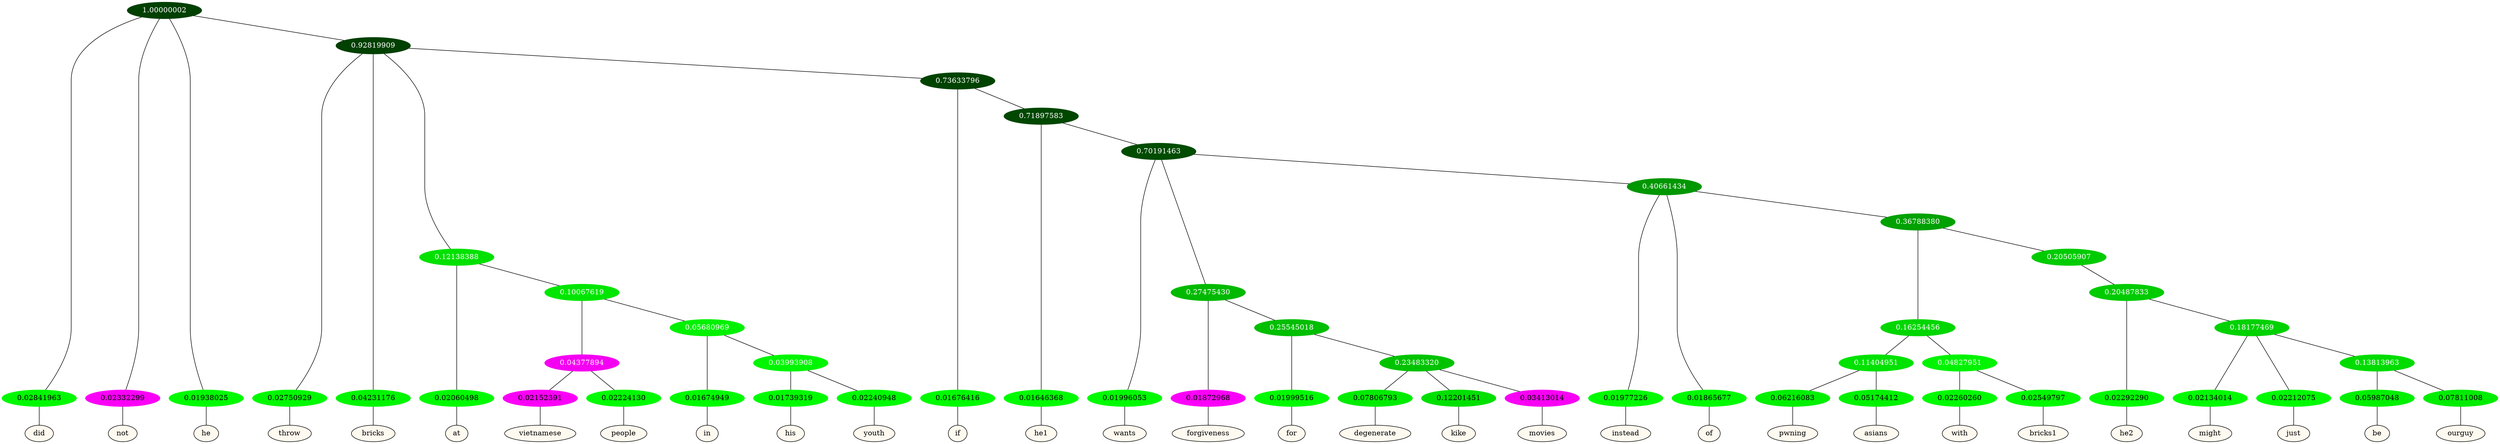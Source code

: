 graph {
	node [format=png height=0.15 nodesep=0.001 ordering=out overlap=prism overlap_scaling=0.01 ranksep=0.001 ratio=0.2 style=filled width=0.15]
	{
		rank=same
		a_w_1 [label=did color=black fillcolor=floralwhite style="filled,solid"]
		a_w_2 [label=not color=black fillcolor=floralwhite style="filled,solid"]
		a_w_3 [label=he color=black fillcolor=floralwhite style="filled,solid"]
		a_w_5 [label=throw color=black fillcolor=floralwhite style="filled,solid"]
		a_w_6 [label=bricks color=black fillcolor=floralwhite style="filled,solid"]
		a_w_9 [label=at color=black fillcolor=floralwhite style="filled,solid"]
		a_w_17 [label=vietnamese color=black fillcolor=floralwhite style="filled,solid"]
		a_w_18 [label=people color=black fillcolor=floralwhite style="filled,solid"]
		a_w_19 [label=in color=black fillcolor=floralwhite style="filled,solid"]
		a_w_24 [label=his color=black fillcolor=floralwhite style="filled,solid"]
		a_w_25 [label=youth color=black fillcolor=floralwhite style="filled,solid"]
		a_w_11 [label=if color=black fillcolor=floralwhite style="filled,solid"]
		a_w_15 [label=he1 color=black fillcolor=floralwhite style="filled,solid"]
		a_w_21 [label=wants color=black fillcolor=floralwhite style="filled,solid"]
		a_w_26 [label=forgiveness color=black fillcolor=floralwhite style="filled,solid"]
		a_w_31 [label=for color=black fillcolor=floralwhite style="filled,solid"]
		a_w_35 [label=degenerate color=black fillcolor=floralwhite style="filled,solid"]
		a_w_36 [label=kike color=black fillcolor=floralwhite style="filled,solid"]
		a_w_37 [label=movies color=black fillcolor=floralwhite style="filled,solid"]
		a_w_28 [label=instead color=black fillcolor=floralwhite style="filled,solid"]
		a_w_29 [label=of color=black fillcolor=floralwhite style="filled,solid"]
		a_w_41 [label=pwning color=black fillcolor=floralwhite style="filled,solid"]
		a_w_42 [label=asians color=black fillcolor=floralwhite style="filled,solid"]
		a_w_43 [label=with color=black fillcolor=floralwhite style="filled,solid"]
		a_w_44 [label=bricks1 color=black fillcolor=floralwhite style="filled,solid"]
		a_w_45 [label=he2 color=black fillcolor=floralwhite style="filled,solid"]
		a_w_47 [label=might color=black fillcolor=floralwhite style="filled,solid"]
		a_w_48 [label=just color=black fillcolor=floralwhite style="filled,solid"]
		a_w_50 [label=be color=black fillcolor=floralwhite style="filled,solid"]
		a_w_51 [label=ourguy color=black fillcolor=floralwhite style="filled,solid"]
	}
	a_n_1 -- a_w_1
	a_n_2 -- a_w_2
	a_n_3 -- a_w_3
	a_n_5 -- a_w_5
	a_n_6 -- a_w_6
	a_n_9 -- a_w_9
	a_n_17 -- a_w_17
	a_n_18 -- a_w_18
	a_n_19 -- a_w_19
	a_n_24 -- a_w_24
	a_n_25 -- a_w_25
	a_n_11 -- a_w_11
	a_n_15 -- a_w_15
	a_n_21 -- a_w_21
	a_n_26 -- a_w_26
	a_n_31 -- a_w_31
	a_n_35 -- a_w_35
	a_n_36 -- a_w_36
	a_n_37 -- a_w_37
	a_n_28 -- a_w_28
	a_n_29 -- a_w_29
	a_n_41 -- a_w_41
	a_n_42 -- a_w_42
	a_n_43 -- a_w_43
	a_n_44 -- a_w_44
	a_n_45 -- a_w_45
	a_n_47 -- a_w_47
	a_n_48 -- a_w_48
	a_n_50 -- a_w_50
	a_n_51 -- a_w_51
	{
		rank=same
		a_n_1 [label=0.02841963 color="0.334 1.000 0.972" fontcolor=black]
		a_n_2 [label=0.02332299 color="0.835 1.000 0.977" fontcolor=black]
		a_n_3 [label=0.01938025 color="0.334 1.000 0.981" fontcolor=black]
		a_n_5 [label=0.02750929 color="0.334 1.000 0.972" fontcolor=black]
		a_n_6 [label=0.04231176 color="0.334 1.000 0.958" fontcolor=black]
		a_n_9 [label=0.02060498 color="0.334 1.000 0.979" fontcolor=black]
		a_n_17 [label=0.02152391 color="0.835 1.000 0.978" fontcolor=black]
		a_n_18 [label=0.02224130 color="0.334 1.000 0.978" fontcolor=black]
		a_n_19 [label=0.01674949 color="0.334 1.000 0.983" fontcolor=black]
		a_n_24 [label=0.01739319 color="0.334 1.000 0.983" fontcolor=black]
		a_n_25 [label=0.02240948 color="0.334 1.000 0.978" fontcolor=black]
		a_n_11 [label=0.01676416 color="0.334 1.000 0.983" fontcolor=black]
		a_n_15 [label=0.01646368 color="0.334 1.000 0.984" fontcolor=black]
		a_n_21 [label=0.01996053 color="0.334 1.000 0.980" fontcolor=black]
		a_n_26 [label=0.01872968 color="0.835 1.000 0.981" fontcolor=black]
		a_n_31 [label=0.01999516 color="0.334 1.000 0.980" fontcolor=black]
		a_n_35 [label=0.07806793 color="0.334 1.000 0.922" fontcolor=black]
		a_n_36 [label=0.12201451 color="0.334 1.000 0.878" fontcolor=black]
		a_n_37 [label=0.03413014 color="0.835 1.000 0.966" fontcolor=black]
		a_n_28 [label=0.01977226 color="0.334 1.000 0.980" fontcolor=black]
		a_n_29 [label=0.01865677 color="0.334 1.000 0.981" fontcolor=black]
		a_n_41 [label=0.06216083 color="0.334 1.000 0.938" fontcolor=black]
		a_n_42 [label=0.05174412 color="0.334 1.000 0.948" fontcolor=black]
		a_n_43 [label=0.02260260 color="0.334 1.000 0.977" fontcolor=black]
		a_n_44 [label=0.02549797 color="0.334 1.000 0.975" fontcolor=black]
		a_n_45 [label=0.02292290 color="0.334 1.000 0.977" fontcolor=black]
		a_n_47 [label=0.02134014 color="0.334 1.000 0.979" fontcolor=black]
		a_n_48 [label=0.02212075 color="0.334 1.000 0.978" fontcolor=black]
		a_n_50 [label=0.05987048 color="0.334 1.000 0.940" fontcolor=black]
		a_n_51 [label=0.07811008 color="0.334 1.000 0.922" fontcolor=black]
	}
	a_n_0 [label=1.00000002 color="0.334 1.000 0.250" fontcolor=grey99]
	a_n_0 -- a_n_1
	a_n_0 -- a_n_2
	a_n_0 -- a_n_3
	a_n_4 [label=0.92819909 color="0.334 1.000 0.250" fontcolor=grey99]
	a_n_0 -- a_n_4
	a_n_4 -- a_n_5
	a_n_4 -- a_n_6
	a_n_7 [label=0.12138388 color="0.334 1.000 0.879" fontcolor=grey99]
	a_n_4 -- a_n_7
	a_n_8 [label=0.73633796 color="0.334 1.000 0.264" fontcolor=grey99]
	a_n_4 -- a_n_8
	a_n_7 -- a_n_9
	a_n_10 [label=0.10067619 color="0.334 1.000 0.899" fontcolor=grey99]
	a_n_7 -- a_n_10
	a_n_8 -- a_n_11
	a_n_12 [label=0.71897583 color="0.334 1.000 0.281" fontcolor=grey99]
	a_n_8 -- a_n_12
	a_n_13 [label=0.04377894 color="0.835 1.000 0.956" fontcolor=grey99]
	a_n_10 -- a_n_13
	a_n_14 [label=0.05680969 color="0.334 1.000 0.943" fontcolor=grey99]
	a_n_10 -- a_n_14
	a_n_12 -- a_n_15
	a_n_16 [label=0.70191463 color="0.334 1.000 0.298" fontcolor=grey99]
	a_n_12 -- a_n_16
	a_n_13 -- a_n_17
	a_n_13 -- a_n_18
	a_n_14 -- a_n_19
	a_n_20 [label=0.03993908 color="0.334 1.000 0.960" fontcolor=grey99]
	a_n_14 -- a_n_20
	a_n_16 -- a_n_21
	a_n_22 [label=0.27475430 color="0.334 1.000 0.725" fontcolor=grey99]
	a_n_16 -- a_n_22
	a_n_23 [label=0.40661434 color="0.334 1.000 0.593" fontcolor=grey99]
	a_n_16 -- a_n_23
	a_n_20 -- a_n_24
	a_n_20 -- a_n_25
	a_n_22 -- a_n_26
	a_n_27 [label=0.25545018 color="0.334 1.000 0.745" fontcolor=grey99]
	a_n_22 -- a_n_27
	a_n_23 -- a_n_28
	a_n_23 -- a_n_29
	a_n_30 [label=0.36788380 color="0.334 1.000 0.632" fontcolor=grey99]
	a_n_23 -- a_n_30
	a_n_27 -- a_n_31
	a_n_32 [label=0.23483320 color="0.334 1.000 0.765" fontcolor=grey99]
	a_n_27 -- a_n_32
	a_n_33 [label=0.16254456 color="0.334 1.000 0.837" fontcolor=grey99]
	a_n_30 -- a_n_33
	a_n_34 [label=0.20505907 color="0.334 1.000 0.795" fontcolor=grey99]
	a_n_30 -- a_n_34
	a_n_32 -- a_n_35
	a_n_32 -- a_n_36
	a_n_32 -- a_n_37
	a_n_38 [label=0.11404951 color="0.334 1.000 0.886" fontcolor=grey99]
	a_n_33 -- a_n_38
	a_n_39 [label=0.04827951 color="0.334 1.000 0.952" fontcolor=grey99]
	a_n_33 -- a_n_39
	a_n_40 [label=0.20487833 color="0.334 1.000 0.795" fontcolor=grey99]
	a_n_34 -- a_n_40
	a_n_38 -- a_n_41
	a_n_38 -- a_n_42
	a_n_39 -- a_n_43
	a_n_39 -- a_n_44
	a_n_40 -- a_n_45
	a_n_46 [label=0.18177469 color="0.334 1.000 0.818" fontcolor=grey99]
	a_n_40 -- a_n_46
	a_n_46 -- a_n_47
	a_n_46 -- a_n_48
	a_n_49 [label=0.13813963 color="0.334 1.000 0.862" fontcolor=grey99]
	a_n_46 -- a_n_49
	a_n_49 -- a_n_50
	a_n_49 -- a_n_51
}
